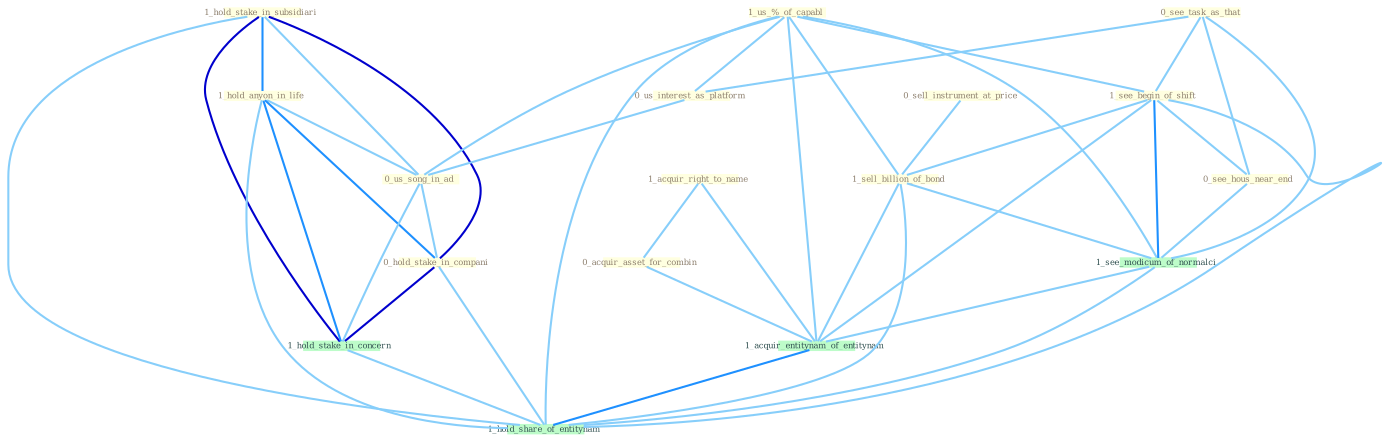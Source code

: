 Graph G{ 
    node
    [shape=polygon,style=filled,width=.5,height=.06,color="#BDFCC9",fixedsize=true,fontsize=4,
    fontcolor="#2f4f4f"];
    {node
    [color="#ffffe0", fontcolor="#8b7d6b"] "1_hold_stake_in_subsidiari " "1_us_%_of_capabl " "0_sell_instrument_at_price " "1_hold_anyon_in_life " "0_see_task_as_that " "1_see_begin_of_shift " "1_acquir_right_to_name " "0_acquir_asset_for_combin " "0_us_interest_as_platform " "1_sell_billion_of_bond " "0_us_song_in_ad " "0_see_hous_near_end " "0_hold_stake_in_compani "}
{node [color="#fff0f5", fontcolor="#b22222"]}
edge [color="#B0E2FF"];

	"1_hold_stake_in_subsidiari " -- "1_hold_anyon_in_life " [w="2", color="#1e90ff" , len=0.8];
	"1_hold_stake_in_subsidiari " -- "0_us_song_in_ad " [w="1", color="#87cefa" ];
	"1_hold_stake_in_subsidiari " -- "0_hold_stake_in_compani " [w="3", color="#0000cd" , len=0.6];
	"1_hold_stake_in_subsidiari " -- "1_hold_stake_in_concern " [w="3", color="#0000cd" , len=0.6];
	"1_hold_stake_in_subsidiari " -- "1_hold_share_of_entitynam " [w="1", color="#87cefa" ];
	"1_us_%_of_capabl " -- "1_see_begin_of_shift " [w="1", color="#87cefa" ];
	"1_us_%_of_capabl " -- "0_us_interest_as_platform " [w="1", color="#87cefa" ];
	"1_us_%_of_capabl " -- "1_sell_billion_of_bond " [w="1", color="#87cefa" ];
	"1_us_%_of_capabl " -- "0_us_song_in_ad " [w="1", color="#87cefa" ];
	"1_us_%_of_capabl " -- "1_see_modicum_of_normalci " [w="1", color="#87cefa" ];
	"1_us_%_of_capabl " -- "1_acquir_entitynam_of_entitynam " [w="1", color="#87cefa" ];
	"1_us_%_of_capabl " -- "1_hold_share_of_entitynam " [w="1", color="#87cefa" ];
	"0_sell_instrument_at_price " -- "1_sell_billion_of_bond " [w="1", color="#87cefa" ];
	"1_hold_anyon_in_life " -- "0_us_song_in_ad " [w="1", color="#87cefa" ];
	"1_hold_anyon_in_life " -- "0_hold_stake_in_compani " [w="2", color="#1e90ff" , len=0.8];
	"1_hold_anyon_in_life " -- "1_hold_stake_in_concern " [w="2", color="#1e90ff" , len=0.8];
	"1_hold_anyon_in_life " -- "1_hold_share_of_entitynam " [w="1", color="#87cefa" ];
	"0_see_task_as_that " -- "1_see_begin_of_shift " [w="1", color="#87cefa" ];
	"0_see_task_as_that " -- "0_us_interest_as_platform " [w="1", color="#87cefa" ];
	"0_see_task_as_that " -- "0_see_hous_near_end " [w="1", color="#87cefa" ];
	"0_see_task_as_that " -- "1_see_modicum_of_normalci " [w="1", color="#87cefa" ];
	"1_see_begin_of_shift " -- "1_sell_billion_of_bond " [w="1", color="#87cefa" ];
	"1_see_begin_of_shift " -- "0_see_hous_near_end " [w="1", color="#87cefa" ];
	"1_see_begin_of_shift " -- "1_see_modicum_of_normalci " [w="2", color="#1e90ff" , len=0.8];
	"1_see_begin_of_shift " -- "1_acquir_entitynam_of_entitynam " [w="1", color="#87cefa" ];
	"1_see_begin_of_shift " -- "1_hold_share_of_entitynam " [w="1", color="#87cefa" ];
	"1_acquir_right_to_name " -- "0_acquir_asset_for_combin " [w="1", color="#87cefa" ];
	"1_acquir_right_to_name " -- "1_acquir_entitynam_of_entitynam " [w="1", color="#87cefa" ];
	"0_acquir_asset_for_combin " -- "1_acquir_entitynam_of_entitynam " [w="1", color="#87cefa" ];
	"0_us_interest_as_platform " -- "0_us_song_in_ad " [w="1", color="#87cefa" ];
	"1_sell_billion_of_bond " -- "1_see_modicum_of_normalci " [w="1", color="#87cefa" ];
	"1_sell_billion_of_bond " -- "1_acquir_entitynam_of_entitynam " [w="1", color="#87cefa" ];
	"1_sell_billion_of_bond " -- "1_hold_share_of_entitynam " [w="1", color="#87cefa" ];
	"0_us_song_in_ad " -- "0_hold_stake_in_compani " [w="1", color="#87cefa" ];
	"0_us_song_in_ad " -- "1_hold_stake_in_concern " [w="1", color="#87cefa" ];
	"0_see_hous_near_end " -- "1_see_modicum_of_normalci " [w="1", color="#87cefa" ];
	"0_hold_stake_in_compani " -- "1_hold_stake_in_concern " [w="3", color="#0000cd" , len=0.6];
	"0_hold_stake_in_compani " -- "1_hold_share_of_entitynam " [w="1", color="#87cefa" ];
	"1_hold_stake_in_concern " -- "1_hold_share_of_entitynam " [w="1", color="#87cefa" ];
	"1_see_modicum_of_normalci " -- "1_acquir_entitynam_of_entitynam " [w="1", color="#87cefa" ];
	"1_see_modicum_of_normalci " -- "1_hold_share_of_entitynam " [w="1", color="#87cefa" ];
	"1_acquir_entitynam_of_entitynam " -- "1_hold_share_of_entitynam " [w="2", color="#1e90ff" , len=0.8];
}